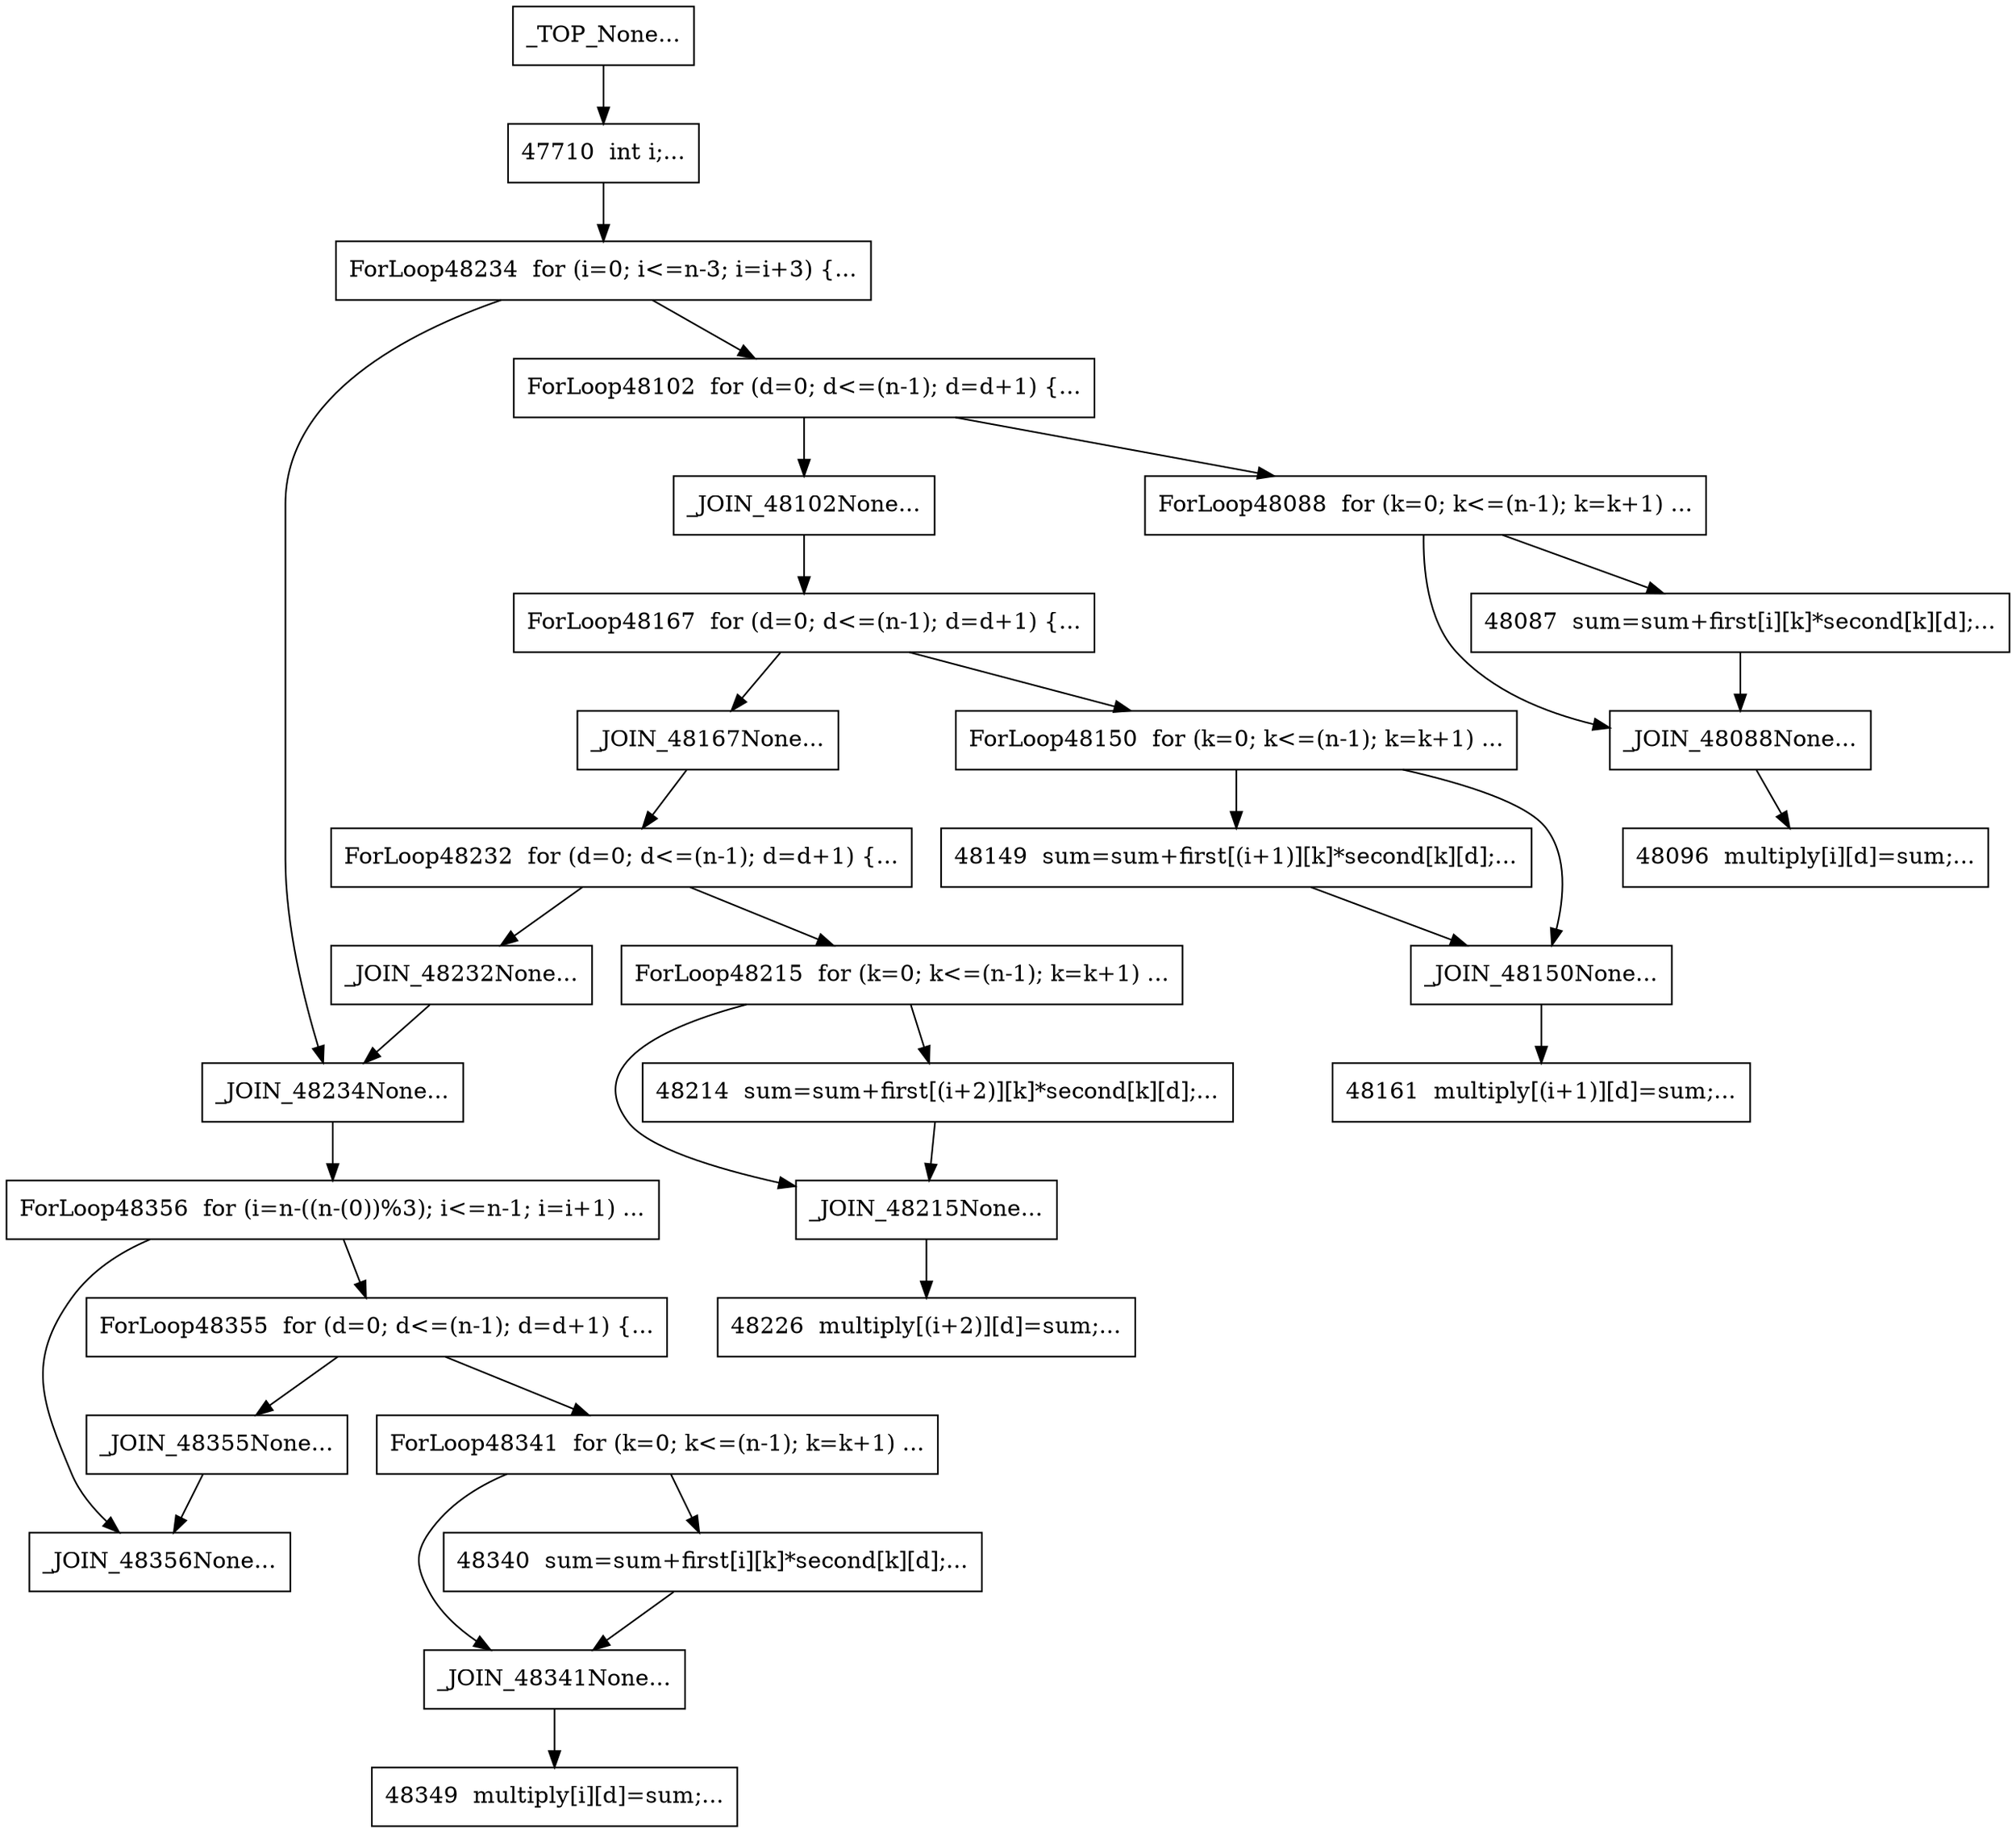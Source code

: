 digraph CFG {
	_JOIN_48234 [label="_JOIN_48234None...",shape=box];
	_JOIN_48234 -> ForLoop48356;
	_JOIN_48232 [label="_JOIN_48232None...",shape=box];
	_JOIN_48232 -> _JOIN_48234;
	_JOIN_48102 [label="_JOIN_48102None...",shape=box];
	_JOIN_48102 -> ForLoop48167;
	_JOIN_48215 [label="_JOIN_48215None...",shape=box];
	_JOIN_48215 -> 48226;
	47710 [label="47710  int i;...",shape=box];
	47710 -> ForLoop48234;
	_JOIN_48088 [label="_JOIN_48088None...",shape=box];
	_JOIN_48088 -> 48096;
	ForLoop48232 [label="ForLoop48232  for (d=0; d<=(n-1); d=d+1) {...",shape=box];
	ForLoop48232 -> ForLoop48215;
	ForLoop48232 -> _JOIN_48232;
	ForLoop48215 [label="ForLoop48215  for (k=0; k<=(n-1); k=k+1) ...",shape=box];
	ForLoop48215 -> 48214;
	ForLoop48215 -> _JOIN_48215;
	_JOIN_48356 [label="_JOIN_48356None...",shape=box];
	_JOIN_48167 [label="_JOIN_48167None...",shape=box];
	_JOIN_48167 -> ForLoop48232;
	ForLoop48234 [label="ForLoop48234  for (i=0; i<=n-3; i=i+3) {...",shape=box];
	ForLoop48234 -> ForLoop48102;
	ForLoop48234 -> _JOIN_48234;
	_TOP_ [label="_TOP_None...",shape=box];
	_TOP_ -> 47710;
	ForLoop48355 [label="ForLoop48355  for (d=0; d<=(n-1); d=d+1) {...",shape=box];
	ForLoop48355 -> ForLoop48341;
	ForLoop48355 -> _JOIN_48355;
	ForLoop48150 [label="ForLoop48150  for (k=0; k<=(n-1); k=k+1) ...",shape=box];
	ForLoop48150 -> 48149;
	ForLoop48150 -> _JOIN_48150;
	48087 [label="48087  sum=sum+first[i][k]*second[k][d];...",shape=box];
	48087 -> _JOIN_48088;
	_JOIN_48341 [label="_JOIN_48341None...",shape=box];
	_JOIN_48341 -> 48349;
	ForLoop48088 [label="ForLoop48088  for (k=0; k<=(n-1); k=k+1) ...",shape=box];
	ForLoop48088 -> 48087;
	ForLoop48088 -> _JOIN_48088;
	48349 [label="48349  multiply[i][d]=sum;...",shape=box];
	48226 [label="48226  multiply[(i+2)][d]=sum;...",shape=box];
	48340 [label="48340  sum=sum+first[i][k]*second[k][d];...",shape=box];
	48340 -> _JOIN_48341;
	ForLoop48356 [label="ForLoop48356  for (i=n-((n-(0))%3); i<=n-1; i=i+1) ...",shape=box];
	ForLoop48356 -> ForLoop48355;
	ForLoop48356 -> _JOIN_48356;
	48149 [label="48149  sum=sum+first[(i+1)][k]*second[k][d];...",shape=box];
	48149 -> _JOIN_48150;
	48161 [label="48161  multiply[(i+1)][d]=sum;...",shape=box];
	ForLoop48167 [label="ForLoop48167  for (d=0; d<=(n-1); d=d+1) {...",shape=box];
	ForLoop48167 -> ForLoop48150;
	ForLoop48167 -> _JOIN_48167;
	_JOIN_48150 [label="_JOIN_48150None...",shape=box];
	_JOIN_48150 -> 48161;
	_JOIN_48355 [label="_JOIN_48355None...",shape=box];
	_JOIN_48355 -> _JOIN_48356;
	ForLoop48341 [label="ForLoop48341  for (k=0; k<=(n-1); k=k+1) ...",shape=box];
	ForLoop48341 -> 48340;
	ForLoop48341 -> _JOIN_48341;
	ForLoop48102 [label="ForLoop48102  for (d=0; d<=(n-1); d=d+1) {...",shape=box];
	ForLoop48102 -> ForLoop48088;
	ForLoop48102 -> _JOIN_48102;
	48214 [label="48214  sum=sum+first[(i+2)][k]*second[k][d];...",shape=box];
	48214 -> _JOIN_48215;
	48096 [label="48096  multiply[i][d]=sum;...",shape=box];

}
